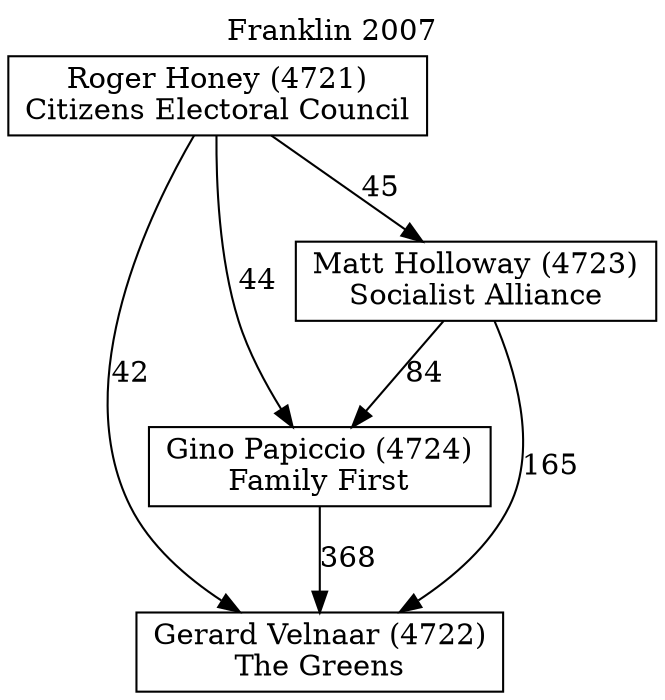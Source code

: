 // House preference flow
digraph "Gerard Velnaar (4722)_Franklin_2007" {
	graph [label="Franklin 2007" labelloc=t mclimit=10]
	node [shape=box]
	"Gerard Velnaar (4722)" [label="Gerard Velnaar (4722)
The Greens"]
	"Gino Papiccio (4724)" [label="Gino Papiccio (4724)
Family First"]
	"Matt Holloway (4723)" [label="Matt Holloway (4723)
Socialist Alliance"]
	"Roger Honey (4721)" [label="Roger Honey (4721)
Citizens Electoral Council"]
	"Gino Papiccio (4724)" -> "Gerard Velnaar (4722)" [label=368]
	"Matt Holloway (4723)" -> "Gerard Velnaar (4722)" [label=165]
	"Matt Holloway (4723)" -> "Gino Papiccio (4724)" [label=84]
	"Roger Honey (4721)" -> "Gerard Velnaar (4722)" [label=42]
	"Roger Honey (4721)" -> "Gino Papiccio (4724)" [label=44]
	"Roger Honey (4721)" -> "Matt Holloway (4723)" [label=45]
}
